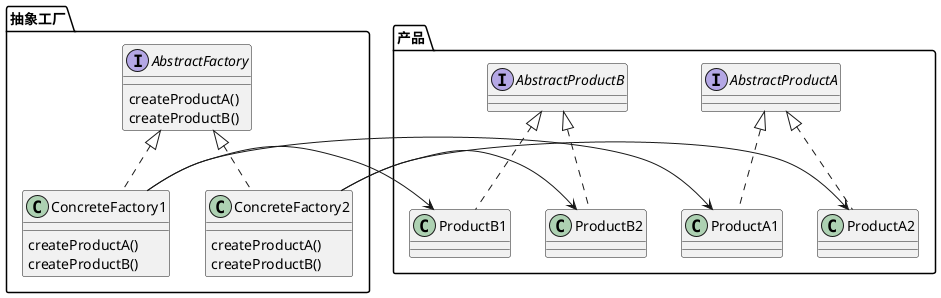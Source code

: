 @startuml

package 抽象工厂{

interface AbstractFactory{
    createProductA()
    createProductB()
}

class ConcreteFactory1{
      createProductA()
      createProductB()
}

class ConcreteFactory2{
      createProductA()
      createProductB()
}


AbstractFactory <|.. ConcreteFactory1
AbstractFactory <|.. ConcreteFactory2

}

package 产品{

 interface AbstractProductA{
 }
 interface AbstractProductB{
 }

 AbstractProductA <|.. ProductA1
 AbstractProductA <|.. ProductA2

 AbstractProductB <|.. ProductB1
 AbstractProductB <|.. ProductB2

}




ConcreteFactory1 -> ProductA1
ConcreteFactory1 -> ProductB1

ConcreteFactory2 -> ProductA2
ConcreteFactory2 -> ProductB2


@enduml